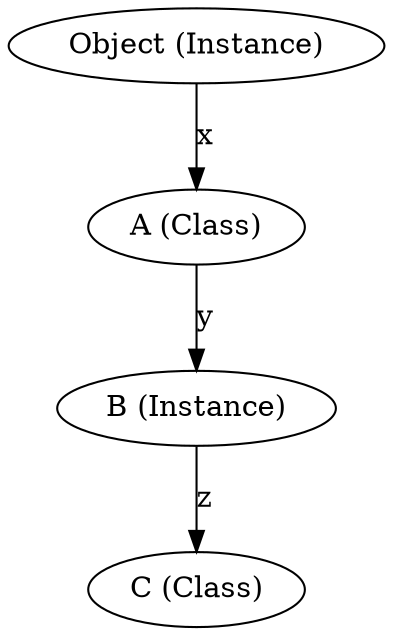 digraph call_graph {
  "Object (Instance)" -> "A (Class)" [label="x"];
  "A (Class)" -> "B (Instance)" [label="y"];
  "B (Instance)" -> "C (Class)" [label="z"];
}
